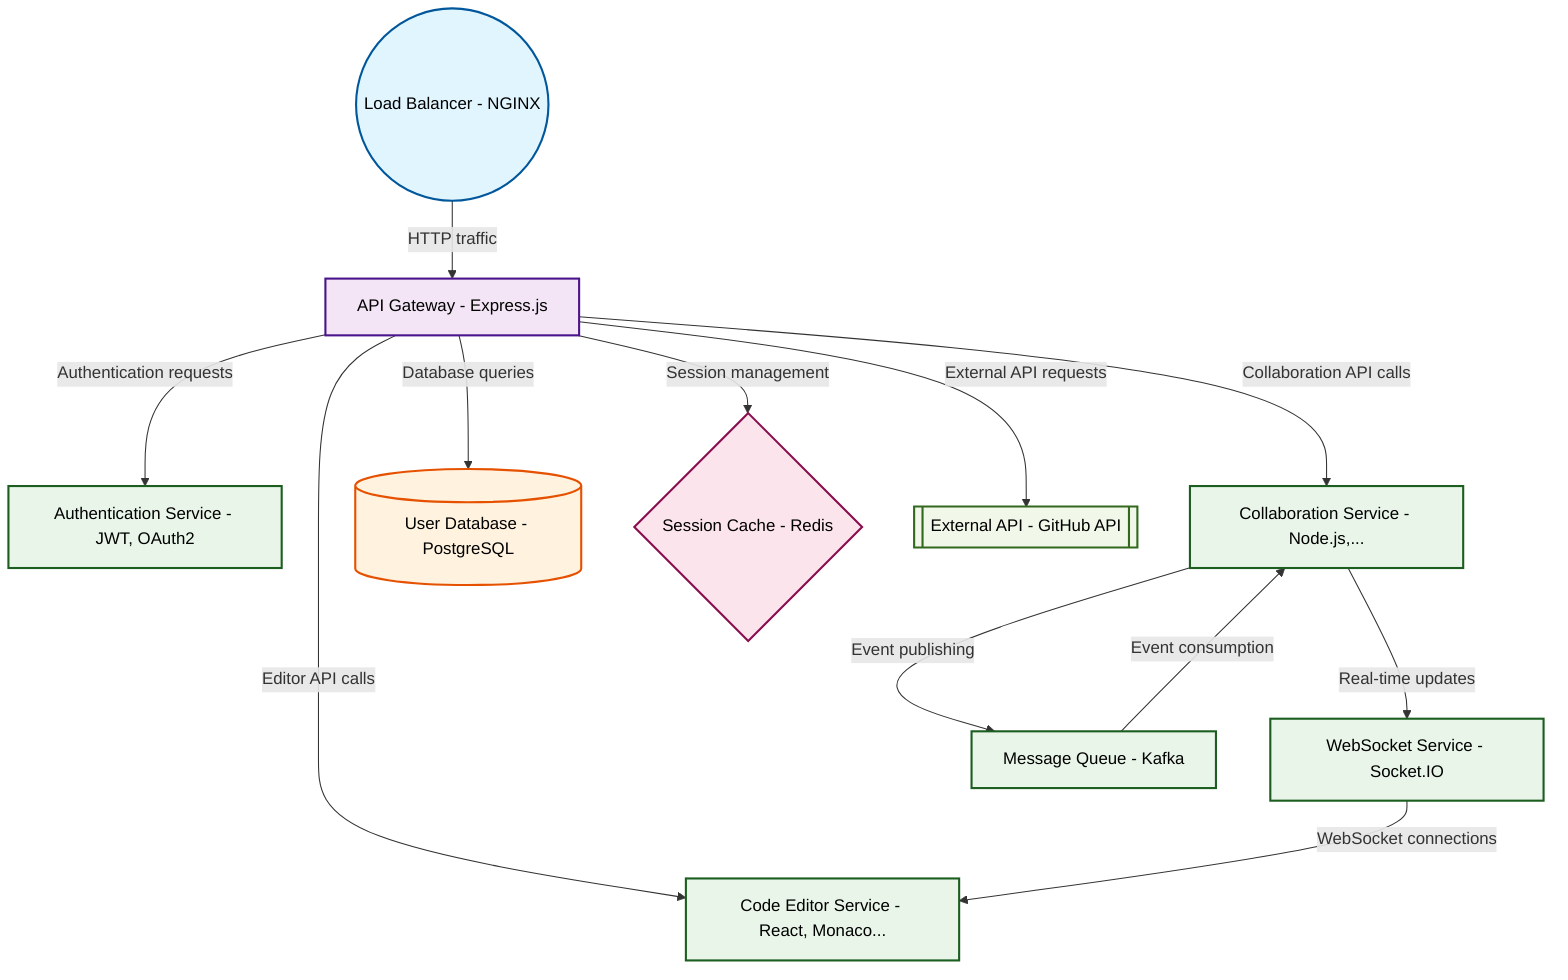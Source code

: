 graph TB

    %% Professional Software Architecture Styling
    classDef userInterface fill:#e1f5fe,stroke:#01579b,stroke-width:2px,color:#000
    classDef apiLayer fill:#f3e5f5,stroke:#4a148c,stroke-width:2px,color:#000
    classDef service fill:#e8f5e8,stroke:#1b5e20,stroke-width:2px,color:#000
    classDef database fill:#fff3e0,stroke:#e65100,stroke-width:2px,color:#000
    classDef cache fill:#fce4ec,stroke:#880e4f,stroke-width:2px,color:#000
    classDef external fill:#f1f8e9,stroke:#33691e,stroke-width:2px,color:#000

    lb1((Load Balancer - NGINX))
    api1[API Gateway - Express.js]
    ws1[WebSocket Service - Socket.IO]
    auth1[Authentication Service - JWT, OAuth2]
    collab1[Collaboration Service - Node.js,...]
    editor1[Code Editor Service - React, Monaco...]
    db1[(User Database - PostgreSQL)]
    cache1{Session Cache - Redis}
    msgQueue1[Message Queue - Kafka]
    ext1[[External API - GitHub API]]

    lb1 -->|HTTP traffic| api1
    api1 -->|Authentication requests| auth1
    api1 -->|Editor API calls| editor1
    api1 -->|Collaboration API calls| collab1
    api1 -->|Database queries| db1
    api1 -->|Session management| cache1
    collab1 -->|Real-time updates| ws1
    ws1 -->|WebSocket connections| editor1
    collab1 -->|Event publishing| msgQueue1
    msgQueue1 -->|Event consumption| collab1
    api1 -->|External API requests| ext1

    class lb1 userInterface
    class api1 apiLayer
    class ws1 service
    class auth1 service
    class collab1 service
    class editor1 service
    class db1 database
    class cache1 cache
    class msgQueue1 service
    class ext1 external
